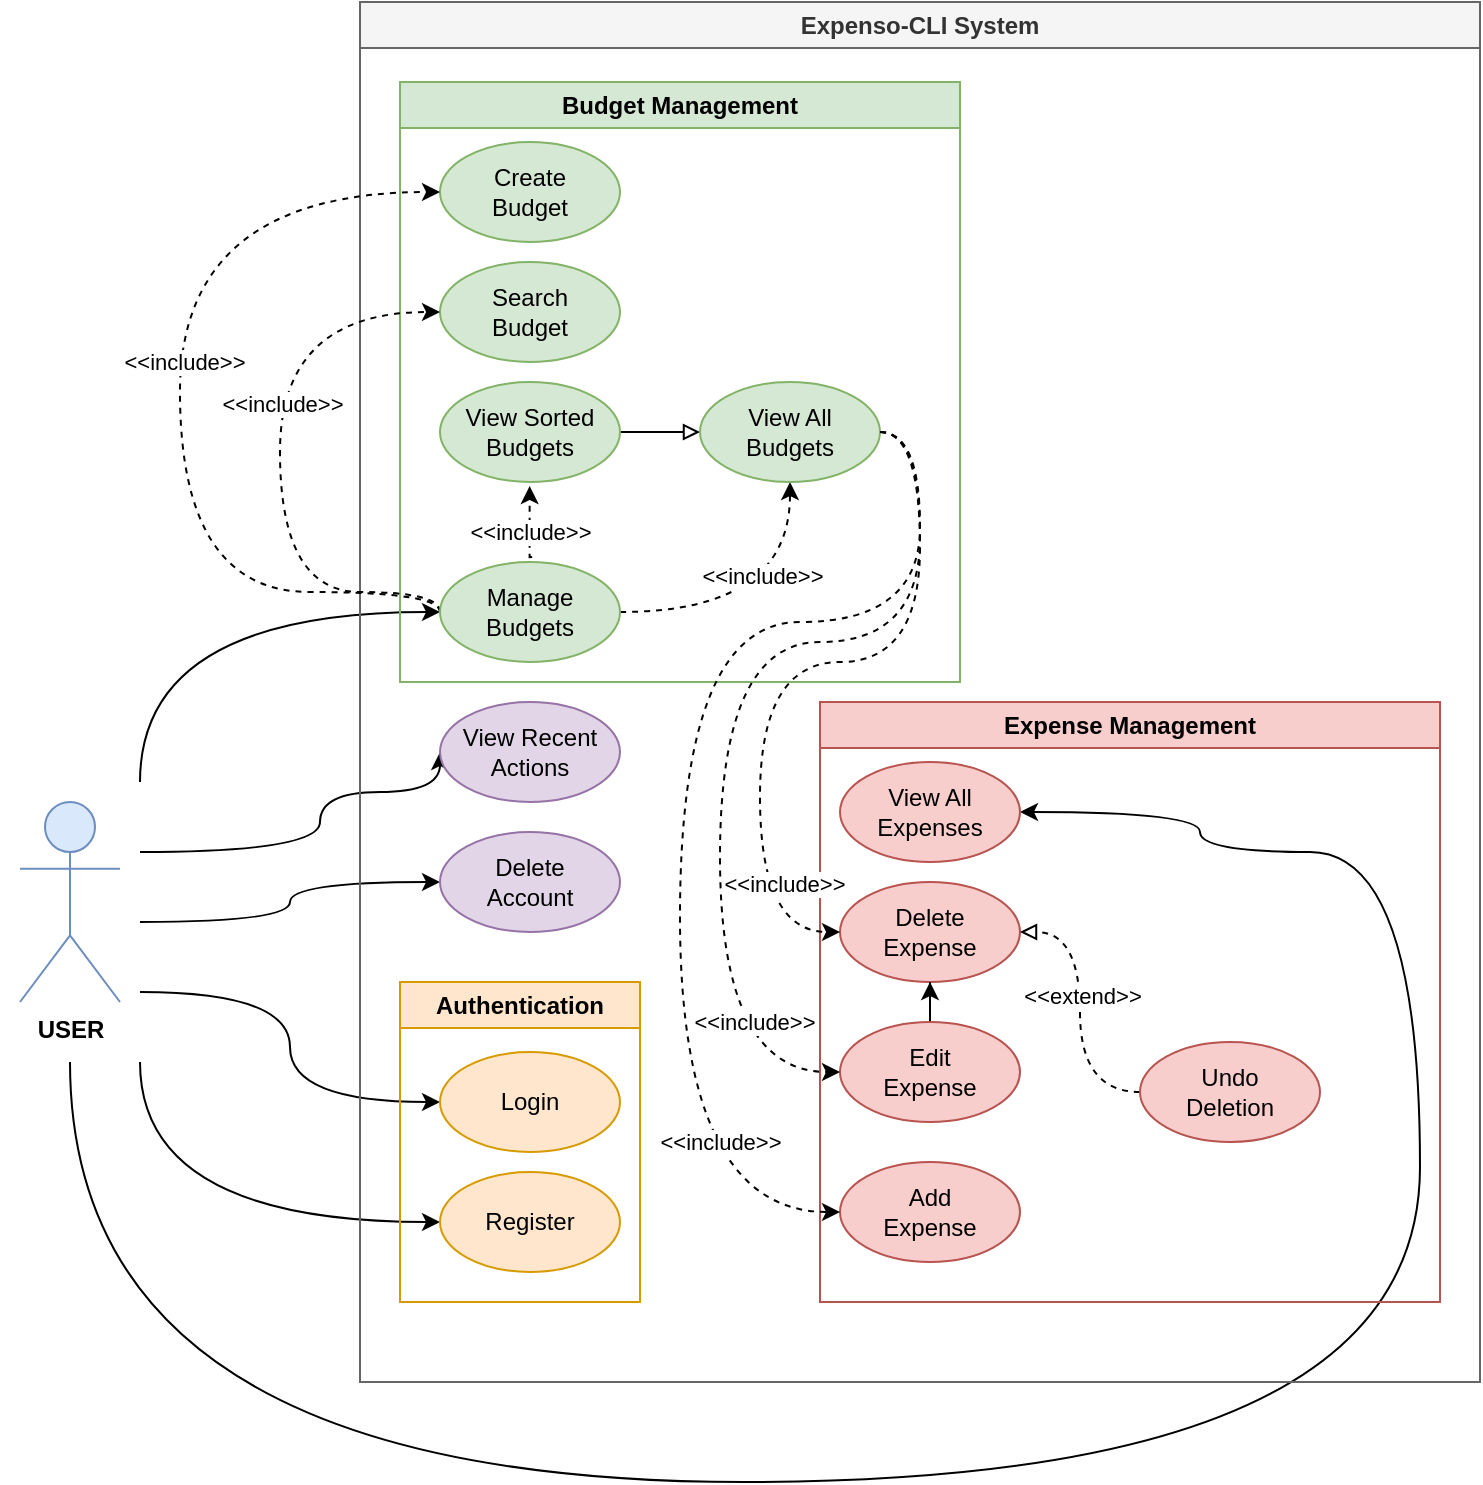 <mxfile version="26.2.14">
  <diagram name="Page-1" id="_SyEKEhOwlCvQDqARafj">
    <mxGraphModel grid="1" page="1" gridSize="10" guides="1" tooltips="1" connect="1" arrows="1" fold="1" pageScale="1" pageWidth="850" pageHeight="1100" math="0" shadow="0">
      <root>
        <mxCell id="0" />
        <mxCell id="1" parent="0" />
        <mxCell id="H8OeofvjAN7N07LLt8Hq-70" style="edgeStyle=orthogonalEdgeStyle;rounded=0;orthogonalLoop=1;jettySize=auto;html=1;exitX=1;exitY=0;exitDx=0;exitDy=0;entryX=0;entryY=0.5;entryDx=0;entryDy=0;curved=1;" edge="1" parent="1" source="H8OeofvjAN7N07LLt8Hq-67" target="H8OeofvjAN7N07LLt8Hq-44">
          <mxGeometry relative="1" as="geometry" />
        </mxCell>
        <mxCell id="H8OeofvjAN7N07LLt8Hq-71" style="edgeStyle=orthogonalEdgeStyle;rounded=0;orthogonalLoop=1;jettySize=auto;html=1;exitX=1;exitY=0.25;exitDx=0;exitDy=0;entryX=0;entryY=0.5;entryDx=0;entryDy=0;curved=1;" edge="1" parent="1" source="H8OeofvjAN7N07LLt8Hq-67" target="H8OeofvjAN7N07LLt8Hq-47">
          <mxGeometry relative="1" as="geometry">
            <Array as="points">
              <mxPoint x="1040" y="515" />
              <mxPoint x="1040" y="485" />
            </Array>
          </mxGeometry>
        </mxCell>
        <mxCell id="H8OeofvjAN7N07LLt8Hq-72" style="edgeStyle=orthogonalEdgeStyle;rounded=0;orthogonalLoop=1;jettySize=auto;html=1;exitX=1;exitY=0.5;exitDx=0;exitDy=0;entryX=0;entryY=0.5;entryDx=0;entryDy=0;curved=1;" edge="1" parent="1" source="H8OeofvjAN7N07LLt8Hq-67" target="H8OeofvjAN7N07LLt8Hq-48">
          <mxGeometry relative="1" as="geometry" />
        </mxCell>
        <mxCell id="H8OeofvjAN7N07LLt8Hq-73" style="edgeStyle=orthogonalEdgeStyle;rounded=0;orthogonalLoop=1;jettySize=auto;html=1;exitX=1;exitY=0.75;exitDx=0;exitDy=0;entryX=0;entryY=0.5;entryDx=0;entryDy=0;curved=1;" edge="1" parent="1" source="H8OeofvjAN7N07LLt8Hq-67" target="H8OeofvjAN7N07LLt8Hq-50">
          <mxGeometry relative="1" as="geometry" />
        </mxCell>
        <mxCell id="H8OeofvjAN7N07LLt8Hq-74" style="edgeStyle=orthogonalEdgeStyle;rounded=0;orthogonalLoop=1;jettySize=auto;html=1;exitX=1;exitY=1;exitDx=0;exitDy=0;entryX=0;entryY=0.5;entryDx=0;entryDy=0;curved=1;" edge="1" parent="1" source="H8OeofvjAN7N07LLt8Hq-67" target="H8OeofvjAN7N07LLt8Hq-51">
          <mxGeometry relative="1" as="geometry" />
        </mxCell>
        <mxCell id="H8OeofvjAN7N07LLt8Hq-84" style="edgeStyle=orthogonalEdgeStyle;rounded=0;orthogonalLoop=1;jettySize=auto;html=1;exitX=0.5;exitY=1;exitDx=0;exitDy=0;curved=1;entryX=1;entryY=0.5;entryDx=0;entryDy=0;" edge="1" parent="1" source="H8OeofvjAN7N07LLt8Hq-67" target="H8OeofvjAN7N07LLt8Hq-57">
          <mxGeometry relative="1" as="geometry">
            <mxPoint x="1420" y="520" as="targetPoint" />
            <Array as="points">
              <mxPoint x="915" y="830" />
              <mxPoint x="1590" y="830" />
              <mxPoint x="1590" y="515" />
              <mxPoint x="1480" y="515" />
              <mxPoint x="1480" y="495" />
            </Array>
          </mxGeometry>
        </mxCell>
        <mxCell id="H8OeofvjAN7N07LLt8Hq-67" value="" style="rounded=0;whiteSpace=wrap;html=1;strokeColor=none;" vertex="1" parent="1">
          <mxGeometry x="880" y="480" width="70" height="140" as="geometry" />
        </mxCell>
        <mxCell id="H8OeofvjAN7N07LLt8Hq-33" value="&lt;b&gt;USER&lt;/b&gt;" style="shape=umlActor;verticalLabelPosition=bottom;verticalAlign=top;html=1;fillColor=#dae8fc;strokeColor=#6c8ebf;" vertex="1" parent="1">
          <mxGeometry x="890" y="490" width="50" height="100" as="geometry" />
        </mxCell>
        <mxCell id="H8OeofvjAN7N07LLt8Hq-39" value="Expenso-CLI System" style="swimlane;whiteSpace=wrap;html=1;fillColor=#f5f5f5;fontColor=#333333;strokeColor=#666666;" vertex="1" parent="1">
          <mxGeometry x="1060" y="90" width="560" height="690" as="geometry" />
        </mxCell>
        <mxCell id="H8OeofvjAN7N07LLt8Hq-40" value="Budget Management" style="swimlane;whiteSpace=wrap;html=1;startSize=23;fillColor=#d5e8d4;strokeColor=#82b366;" vertex="1" parent="H8OeofvjAN7N07LLt8Hq-39">
          <mxGeometry x="20" y="40" width="280" height="300" as="geometry" />
        </mxCell>
        <mxCell id="H8OeofvjAN7N07LLt8Hq-41" value="&lt;div&gt;Create&lt;/div&gt;&lt;div&gt;Budget&lt;/div&gt;" style="ellipse;whiteSpace=wrap;html=1;fillColor=#d5e8d4;strokeColor=#82b366;" vertex="1" parent="H8OeofvjAN7N07LLt8Hq-40">
          <mxGeometry x="20" y="30" width="90" height="50" as="geometry" />
        </mxCell>
        <mxCell id="H8OeofvjAN7N07LLt8Hq-42" value="&lt;div&gt;Search&lt;/div&gt;&lt;div&gt;Budget&lt;/div&gt;" style="ellipse;whiteSpace=wrap;html=1;fillColor=#d5e8d4;strokeColor=#82b366;" vertex="1" parent="H8OeofvjAN7N07LLt8Hq-40">
          <mxGeometry x="20" y="90" width="90" height="50" as="geometry" />
        </mxCell>
        <mxCell id="H8OeofvjAN7N07LLt8Hq-81" style="edgeStyle=orthogonalEdgeStyle;rounded=0;orthogonalLoop=1;jettySize=auto;html=1;exitX=1;exitY=0.5;exitDx=0;exitDy=0;entryX=0;entryY=0.5;entryDx=0;entryDy=0;curved=0;endArrow=block;endFill=0;" edge="1" parent="H8OeofvjAN7N07LLt8Hq-40" source="H8OeofvjAN7N07LLt8Hq-43" target="H8OeofvjAN7N07LLt8Hq-45">
          <mxGeometry relative="1" as="geometry" />
        </mxCell>
        <mxCell id="H8OeofvjAN7N07LLt8Hq-43" value="View Sorted Budgets" style="ellipse;whiteSpace=wrap;html=1;fillColor=#d5e8d4;strokeColor=#82b366;" vertex="1" parent="H8OeofvjAN7N07LLt8Hq-40">
          <mxGeometry x="20" y="150" width="90" height="50" as="geometry" />
        </mxCell>
        <mxCell id="H8OeofvjAN7N07LLt8Hq-75" style="edgeStyle=orthogonalEdgeStyle;rounded=0;orthogonalLoop=1;jettySize=auto;html=1;exitX=0;exitY=0.5;exitDx=0;exitDy=0;entryX=0;entryY=0.5;entryDx=0;entryDy=0;curved=1;dashed=1;" edge="1" parent="H8OeofvjAN7N07LLt8Hq-40" source="H8OeofvjAN7N07LLt8Hq-44" target="H8OeofvjAN7N07LLt8Hq-42">
          <mxGeometry relative="1" as="geometry">
            <Array as="points">
              <mxPoint x="-60" y="255" />
              <mxPoint x="-60" y="115" />
            </Array>
          </mxGeometry>
        </mxCell>
        <mxCell id="H8OeofvjAN7N07LLt8Hq-78" value="&amp;lt;&amp;lt;include&amp;gt;&amp;gt;" style="edgeLabel;html=1;align=center;verticalAlign=middle;resizable=0;points=[];" connectable="0" vertex="1" parent="H8OeofvjAN7N07LLt8Hq-75">
          <mxGeometry x="0.19" y="-1" relative="1" as="geometry">
            <mxPoint as="offset" />
          </mxGeometry>
        </mxCell>
        <mxCell id="H8OeofvjAN7N07LLt8Hq-76" style="edgeStyle=orthogonalEdgeStyle;rounded=0;orthogonalLoop=1;jettySize=auto;html=1;exitX=0;exitY=0.5;exitDx=0;exitDy=0;entryX=0;entryY=0.5;entryDx=0;entryDy=0;curved=1;dashed=1;" edge="1" parent="H8OeofvjAN7N07LLt8Hq-40" source="H8OeofvjAN7N07LLt8Hq-44" target="H8OeofvjAN7N07LLt8Hq-41">
          <mxGeometry relative="1" as="geometry">
            <Array as="points">
              <mxPoint x="-110" y="255" />
              <mxPoint x="-110" y="55" />
            </Array>
          </mxGeometry>
        </mxCell>
        <mxCell id="H8OeofvjAN7N07LLt8Hq-77" value="&amp;lt;&amp;lt;include&amp;gt;&amp;gt;" style="edgeLabel;html=1;align=center;verticalAlign=middle;resizable=0;points=[];" connectable="0" vertex="1" parent="H8OeofvjAN7N07LLt8Hq-76">
          <mxGeometry x="0.087" y="-2" relative="1" as="geometry">
            <mxPoint as="offset" />
          </mxGeometry>
        </mxCell>
        <mxCell id="H8OeofvjAN7N07LLt8Hq-79" style="edgeStyle=orthogonalEdgeStyle;rounded=0;orthogonalLoop=1;jettySize=auto;html=1;exitX=0.512;exitY=-0.049;exitDx=0;exitDy=0;entryX=0.5;entryY=1;entryDx=0;entryDy=0;dashed=1;exitPerimeter=0;" edge="1" parent="H8OeofvjAN7N07LLt8Hq-40" source="H8OeofvjAN7N07LLt8Hq-44">
          <mxGeometry relative="1" as="geometry">
            <mxPoint x="64.83" y="230" as="sourcePoint" />
            <mxPoint x="64.83" y="202" as="targetPoint" />
          </mxGeometry>
        </mxCell>
        <mxCell id="H8OeofvjAN7N07LLt8Hq-80" value="&amp;lt;&amp;lt;include&amp;gt;&amp;gt;" style="edgeLabel;html=1;align=center;verticalAlign=middle;resizable=0;points=[];" connectable="0" vertex="1" parent="H8OeofvjAN7N07LLt8Hq-79">
          <mxGeometry y="3" relative="1" as="geometry">
            <mxPoint x="3" y="4" as="offset" />
          </mxGeometry>
        </mxCell>
        <mxCell id="H8OeofvjAN7N07LLt8Hq-82" style="edgeStyle=orthogonalEdgeStyle;rounded=0;orthogonalLoop=1;jettySize=auto;html=1;exitX=1;exitY=0.5;exitDx=0;exitDy=0;entryX=0.5;entryY=1;entryDx=0;entryDy=0;curved=1;dashed=1;" edge="1" parent="H8OeofvjAN7N07LLt8Hq-40" source="H8OeofvjAN7N07LLt8Hq-44" target="H8OeofvjAN7N07LLt8Hq-45">
          <mxGeometry relative="1" as="geometry" />
        </mxCell>
        <mxCell id="H8OeofvjAN7N07LLt8Hq-83" value="&amp;lt;&amp;lt;include&amp;gt;&amp;gt;" style="edgeLabel;html=1;align=center;verticalAlign=middle;resizable=0;points=[];" connectable="0" vertex="1" parent="H8OeofvjAN7N07LLt8Hq-82">
          <mxGeometry x="0.371" y="14" relative="1" as="geometry">
            <mxPoint as="offset" />
          </mxGeometry>
        </mxCell>
        <mxCell id="H8OeofvjAN7N07LLt8Hq-44" value="Manage Budgets" style="ellipse;whiteSpace=wrap;html=1;fillColor=#d5e8d4;strokeColor=#82b366;" vertex="1" parent="H8OeofvjAN7N07LLt8Hq-40">
          <mxGeometry x="20" y="240" width="90" height="50" as="geometry" />
        </mxCell>
        <mxCell id="H8OeofvjAN7N07LLt8Hq-45" value="View All Budgets" style="ellipse;whiteSpace=wrap;html=1;fillColor=#d5e8d4;strokeColor=#82b366;" vertex="1" parent="H8OeofvjAN7N07LLt8Hq-40">
          <mxGeometry x="150" y="150" width="90" height="50" as="geometry" />
        </mxCell>
        <mxCell id="H8OeofvjAN7N07LLt8Hq-47" value="View Recent Actions" style="ellipse;whiteSpace=wrap;html=1;fillColor=#e1d5e7;strokeColor=#9673a6;" vertex="1" parent="H8OeofvjAN7N07LLt8Hq-39">
          <mxGeometry x="40" y="350" width="90" height="50" as="geometry" />
        </mxCell>
        <mxCell id="H8OeofvjAN7N07LLt8Hq-48" value="&lt;div&gt;Delete&lt;/div&gt;&lt;div&gt;Account&lt;/div&gt;" style="ellipse;whiteSpace=wrap;html=1;fillColor=#e1d5e7;strokeColor=#9673a6;" vertex="1" parent="H8OeofvjAN7N07LLt8Hq-39">
          <mxGeometry x="40" y="415" width="90" height="50" as="geometry" />
        </mxCell>
        <mxCell id="H8OeofvjAN7N07LLt8Hq-49" value="Authentication" style="swimlane;whiteSpace=wrap;html=1;startSize=23;fillColor=#ffe6cc;strokeColor=#d79b00;" vertex="1" parent="H8OeofvjAN7N07LLt8Hq-39">
          <mxGeometry x="20" y="490" width="120" height="160" as="geometry" />
        </mxCell>
        <mxCell id="H8OeofvjAN7N07LLt8Hq-50" value="Login" style="ellipse;whiteSpace=wrap;html=1;fillColor=#ffe6cc;strokeColor=#d79b00;" vertex="1" parent="H8OeofvjAN7N07LLt8Hq-49">
          <mxGeometry x="20" y="35" width="90" height="50" as="geometry" />
        </mxCell>
        <mxCell id="H8OeofvjAN7N07LLt8Hq-51" value="Register" style="ellipse;whiteSpace=wrap;html=1;fillColor=#ffe6cc;strokeColor=#d79b00;" vertex="1" parent="H8OeofvjAN7N07LLt8Hq-49">
          <mxGeometry x="20" y="95" width="90" height="50" as="geometry" />
        </mxCell>
        <mxCell id="H8OeofvjAN7N07LLt8Hq-56" value="Expense Management" style="swimlane;whiteSpace=wrap;html=1;startSize=23;fillColor=#f8cecc;strokeColor=#b85450;" vertex="1" parent="H8OeofvjAN7N07LLt8Hq-39">
          <mxGeometry x="230" y="350" width="310" height="300" as="geometry" />
        </mxCell>
        <mxCell id="H8OeofvjAN7N07LLt8Hq-57" value="View All Expenses" style="ellipse;whiteSpace=wrap;html=1;fillColor=#f8cecc;strokeColor=#b85450;" vertex="1" parent="H8OeofvjAN7N07LLt8Hq-56">
          <mxGeometry x="10" y="30" width="90" height="50" as="geometry" />
        </mxCell>
        <mxCell id="H8OeofvjAN7N07LLt8Hq-58" value="&lt;div&gt;Delete&lt;/div&gt;&lt;div&gt;Expense&lt;/div&gt;" style="ellipse;whiteSpace=wrap;html=1;fillColor=#f8cecc;strokeColor=#b85450;" vertex="1" parent="H8OeofvjAN7N07LLt8Hq-56">
          <mxGeometry x="10" y="90" width="90" height="50" as="geometry" />
        </mxCell>
        <mxCell id="H8OeofvjAN7N07LLt8Hq-90" value="" style="edgeStyle=orthogonalEdgeStyle;rounded=0;orthogonalLoop=1;jettySize=auto;html=1;" edge="1" parent="H8OeofvjAN7N07LLt8Hq-56" source="H8OeofvjAN7N07LLt8Hq-59" target="H8OeofvjAN7N07LLt8Hq-58">
          <mxGeometry relative="1" as="geometry" />
        </mxCell>
        <mxCell id="H8OeofvjAN7N07LLt8Hq-59" value="&lt;div&gt;Edit&lt;/div&gt;&lt;div&gt;Expense&lt;/div&gt;" style="ellipse;whiteSpace=wrap;html=1;fillColor=#f8cecc;strokeColor=#b85450;" vertex="1" parent="H8OeofvjAN7N07LLt8Hq-56">
          <mxGeometry x="10" y="160" width="90" height="50" as="geometry" />
        </mxCell>
        <mxCell id="H8OeofvjAN7N07LLt8Hq-60" value="&lt;div&gt;Add&lt;/div&gt;&lt;div&gt;Expense&lt;/div&gt;" style="ellipse;whiteSpace=wrap;html=1;fillColor=#f8cecc;strokeColor=#b85450;" vertex="1" parent="H8OeofvjAN7N07LLt8Hq-56">
          <mxGeometry x="10" y="230" width="90" height="50" as="geometry" />
        </mxCell>
        <mxCell id="H8OeofvjAN7N07LLt8Hq-88" style="edgeStyle=orthogonalEdgeStyle;rounded=0;orthogonalLoop=1;jettySize=auto;html=1;exitX=0;exitY=0.5;exitDx=0;exitDy=0;endArrow=block;endFill=0;dashed=1;entryX=1;entryY=0.5;entryDx=0;entryDy=0;curved=1;" edge="1" parent="H8OeofvjAN7N07LLt8Hq-56" source="H8OeofvjAN7N07LLt8Hq-61" target="H8OeofvjAN7N07LLt8Hq-58">
          <mxGeometry relative="1" as="geometry" />
        </mxCell>
        <mxCell id="H8OeofvjAN7N07LLt8Hq-89" value="&amp;lt;&amp;lt;extend&amp;gt;&amp;gt;" style="edgeLabel;html=1;align=center;verticalAlign=middle;resizable=0;points=[];" connectable="0" vertex="1" parent="H8OeofvjAN7N07LLt8Hq-88">
          <mxGeometry x="0.122" y="-1" relative="1" as="geometry">
            <mxPoint as="offset" />
          </mxGeometry>
        </mxCell>
        <mxCell id="H8OeofvjAN7N07LLt8Hq-61" value="&lt;div&gt;Undo&lt;/div&gt;&lt;div&gt;Deletion&lt;/div&gt;" style="ellipse;whiteSpace=wrap;html=1;fillColor=#f8cecc;strokeColor=#b85450;" vertex="1" parent="H8OeofvjAN7N07LLt8Hq-56">
          <mxGeometry x="160" y="170" width="90" height="50" as="geometry" />
        </mxCell>
        <mxCell id="H8OeofvjAN7N07LLt8Hq-91" style="edgeStyle=orthogonalEdgeStyle;rounded=0;orthogonalLoop=1;jettySize=auto;html=1;exitX=1;exitY=0.5;exitDx=0;exitDy=0;entryX=0;entryY=0.5;entryDx=0;entryDy=0;curved=1;dashed=1;" edge="1" parent="H8OeofvjAN7N07LLt8Hq-39" source="H8OeofvjAN7N07LLt8Hq-45" target="H8OeofvjAN7N07LLt8Hq-58">
          <mxGeometry relative="1" as="geometry">
            <Array as="points">
              <mxPoint x="280" y="215" />
              <mxPoint x="280" y="330" />
              <mxPoint x="200" y="330" />
              <mxPoint x="200" y="465" />
            </Array>
          </mxGeometry>
        </mxCell>
        <mxCell id="H8OeofvjAN7N07LLt8Hq-95" value="&amp;lt;&amp;lt;include&amp;gt;&amp;gt;" style="edgeLabel;html=1;align=center;verticalAlign=middle;resizable=0;points=[];" connectable="0" vertex="1" parent="H8OeofvjAN7N07LLt8Hq-91">
          <mxGeometry x="0.658" y="5" relative="1" as="geometry">
            <mxPoint x="7" y="2" as="offset" />
          </mxGeometry>
        </mxCell>
        <mxCell id="H8OeofvjAN7N07LLt8Hq-92" style="edgeStyle=orthogonalEdgeStyle;rounded=0;orthogonalLoop=1;jettySize=auto;html=1;exitX=1;exitY=0.5;exitDx=0;exitDy=0;entryX=0;entryY=0.5;entryDx=0;entryDy=0;strokeColor=default;curved=1;dashed=1;" edge="1" parent="H8OeofvjAN7N07LLt8Hq-39" source="H8OeofvjAN7N07LLt8Hq-45" target="H8OeofvjAN7N07LLt8Hq-59">
          <mxGeometry relative="1" as="geometry">
            <Array as="points">
              <mxPoint x="280" y="215" />
              <mxPoint x="280" y="320" />
              <mxPoint x="180" y="320" />
              <mxPoint x="180" y="535" />
            </Array>
          </mxGeometry>
        </mxCell>
        <mxCell id="H8OeofvjAN7N07LLt8Hq-96" value="&amp;lt;&amp;lt;include&amp;gt;&amp;gt;" style="edgeLabel;html=1;align=center;verticalAlign=middle;resizable=0;points=[];" connectable="0" vertex="1" parent="H8OeofvjAN7N07LLt8Hq-92">
          <mxGeometry x="0.472" y="2" relative="1" as="geometry">
            <mxPoint x="15" y="47" as="offset" />
          </mxGeometry>
        </mxCell>
        <mxCell id="H8OeofvjAN7N07LLt8Hq-93" style="edgeStyle=orthogonalEdgeStyle;rounded=0;orthogonalLoop=1;jettySize=auto;html=1;exitX=1;exitY=0.5;exitDx=0;exitDy=0;entryX=0;entryY=0.5;entryDx=0;entryDy=0;curved=1;dashed=1;" edge="1" parent="H8OeofvjAN7N07LLt8Hq-39" source="H8OeofvjAN7N07LLt8Hq-45" target="H8OeofvjAN7N07LLt8Hq-60">
          <mxGeometry relative="1" as="geometry">
            <Array as="points">
              <mxPoint x="280" y="215" />
              <mxPoint x="280" y="310" />
              <mxPoint x="160" y="310" />
              <mxPoint x="160" y="605" />
            </Array>
          </mxGeometry>
        </mxCell>
        <mxCell id="H8OeofvjAN7N07LLt8Hq-97" value="&amp;lt;&amp;lt;include&amp;gt;&amp;gt;" style="edgeLabel;html=1;align=center;verticalAlign=middle;resizable=0;points=[];" connectable="0" vertex="1" parent="H8OeofvjAN7N07LLt8Hq-93">
          <mxGeometry x="0.449" y="4" relative="1" as="geometry">
            <mxPoint x="16" y="53" as="offset" />
          </mxGeometry>
        </mxCell>
      </root>
    </mxGraphModel>
  </diagram>
</mxfile>
